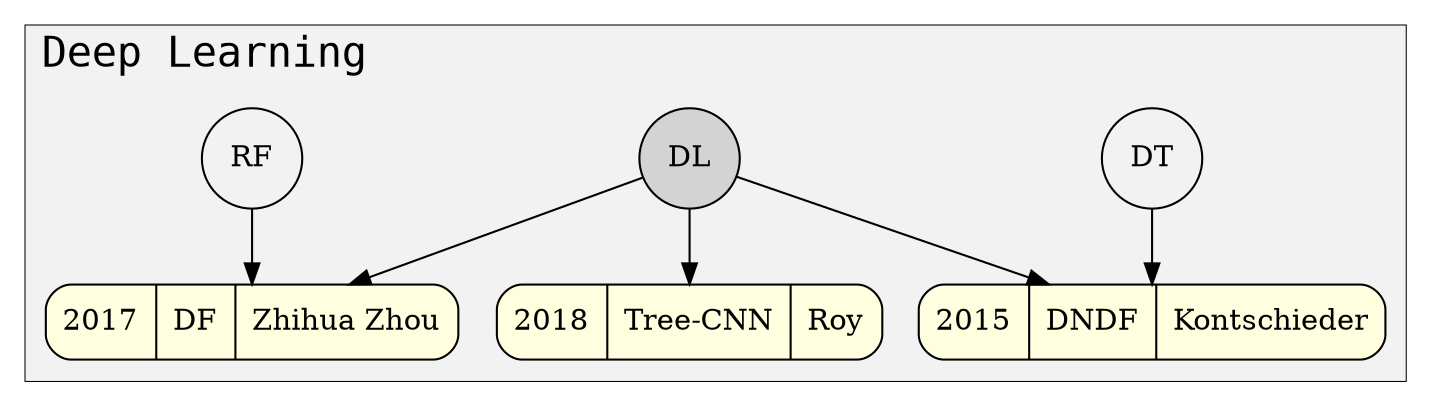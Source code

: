 digraph {
    compound=true
	fontname="Inconsolata, Consolas"
	fontsize=20
	margin="0,0"
	ranksep=0.5
	penwidth=0.5
	forcelabels=true

    subgraph cluster_dl {
        margin="10,10"
		labeljust="left"
		label = "Deep Learning"
		style=filled
		fillcolor=gray95

        dndf [shape = Mrecord, label = "2015|DNDF|Kontschieder", style = filled, fillcolor=lightyellow]
        df [shape = Mrecord, label = "2017|DF|Zhihua Zhou", style = filled, fillcolor=lightyellow]
        treecnn [shape = Mrecord, label = "2018|Tree-CNN|Roy", style = filled, fillcolor=lightyellow]


       

        dl [shape = circle, label = "DL", style = filled, filledcolor = gray95]  

        dt [shape = circle, label = "DT"]

        rf [shape = circle, label = "RF"]
        

        dl -> dndf
        dl -> df
        dl -> treecnn
        dt -> dndf
        rf -> df

        {rank = same; dndf; df}


    }

    
 

}
